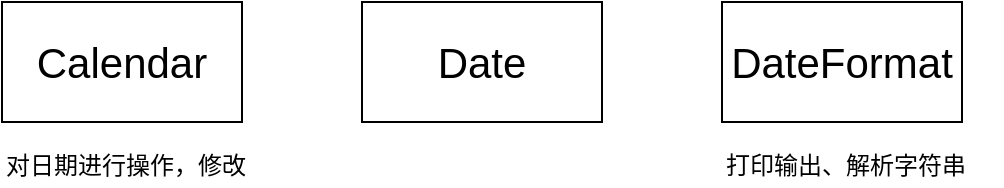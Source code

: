 <mxfile version="12.2.9" type="github" pages="2">
  <diagram name="Page-1" id="8378b5f6-a2b2-b727-a746-972ab9d02e00">
    <mxGraphModel dx="1422" dy="762" grid="1" gridSize="10" guides="1" tooltips="1" connect="0" arrows="1" fold="1" page="1" pageScale="1.5" pageWidth="1169" pageHeight="827" background="#ffffff" math="0" shadow="0">
      <root>
        <mxCell id="0"/>
        <mxCell id="1" parent="0"/>
        <mxCell id="XQnTNOkBBtBdeSh8OOss-278" value="&lt;font style=&quot;font-size: 21px&quot;&gt;Calendar&lt;/font&gt;" style="rounded=0;whiteSpace=wrap;html=1;" parent="1" vertex="1">
          <mxGeometry x="20" y="20" width="120" height="60" as="geometry"/>
        </mxCell>
        <mxCell id="XQnTNOkBBtBdeSh8OOss-279" value="&lt;font style=&quot;font-size: 21px&quot;&gt;Date&lt;/font&gt;" style="rounded=0;whiteSpace=wrap;html=1;" parent="1" vertex="1">
          <mxGeometry x="200" y="20" width="120" height="60" as="geometry"/>
        </mxCell>
        <mxCell id="XQnTNOkBBtBdeSh8OOss-280" value="&lt;span style=&quot;font-size: 21px&quot;&gt;DateFormat&lt;/span&gt;" style="rounded=0;whiteSpace=wrap;html=1;" parent="1" vertex="1">
          <mxGeometry x="380" y="20" width="120" height="60" as="geometry"/>
        </mxCell>
        <mxCell id="XQnTNOkBBtBdeSh8OOss-281" value="对日期进行操作，修改" style="text;html=1;resizable=0;points=[];autosize=1;align=left;verticalAlign=top;spacingTop=-4;" parent="1" vertex="1">
          <mxGeometry x="20" y="92" width="140" height="20" as="geometry"/>
        </mxCell>
        <mxCell id="XQnTNOkBBtBdeSh8OOss-283" value="打印输出、解析字符串" style="text;html=1;resizable=0;points=[];autosize=1;align=left;verticalAlign=top;spacingTop=-4;" parent="1" vertex="1">
          <mxGeometry x="380" y="92" width="140" height="20" as="geometry"/>
        </mxCell>
      </root>
    </mxGraphModel>
  </diagram>
  <diagram id="tZlGKcqwbD7kYuvNEPwW" name="志愿者 web">
    <mxGraphModel dx="2355" dy="1455" grid="1" gridSize="10" guides="1" tooltips="1" connect="1" arrows="1" fold="1" page="1" pageScale="1" pageWidth="1169" pageHeight="827" math="0" shadow="0">
      <root>
        <mxCell id="_pgz1n5AA6OWYH4z-gP1-0"/>
        <mxCell id="_pgz1n5AA6OWYH4z-gP1-1" parent="_pgz1n5AA6OWYH4z-gP1-0"/>
        <mxCell id="_pgz1n5AA6OWYH4z-gP1-2" value="" style="rounded=0;whiteSpace=wrap;html=1;" vertex="1" parent="_pgz1n5AA6OWYH4z-gP1-1">
          <mxGeometry x="120" y="90" width="1000" height="1290" as="geometry"/>
        </mxCell>
        <mxCell id="_pgz1n5AA6OWYH4z-gP1-3" value="" style="endArrow=none;html=1;" edge="1" parent="_pgz1n5AA6OWYH4z-gP1-1" target="_pgz1n5AA6OWYH4z-gP1-2">
          <mxGeometry width="50" height="50" relative="1" as="geometry">
            <mxPoint x="120" y="180" as="sourcePoint"/>
            <mxPoint x="170" y="130" as="targetPoint"/>
          </mxGeometry>
        </mxCell>
        <mxCell id="_pgz1n5AA6OWYH4z-gP1-4" value="面包屑" style="rounded=0;whiteSpace=wrap;html=1;fontSize=27;" vertex="1" parent="_pgz1n5AA6OWYH4z-gP1-1">
          <mxGeometry x="120" y="90" width="1000" height="90" as="geometry"/>
        </mxCell>
        <mxCell id="_pgz1n5AA6OWYH4z-gP1-6" value="" style="rounded=0;whiteSpace=wrap;html=1;" vertex="1" parent="_pgz1n5AA6OWYH4z-gP1-1">
          <mxGeometry x="120" y="180" width="700" height="1200" as="geometry"/>
        </mxCell>
        <mxCell id="_pgz1n5AA6OWYH4z-gP1-7" value="" style="rounded=0;whiteSpace=wrap;html=1;" vertex="1" parent="_pgz1n5AA6OWYH4z-gP1-1">
          <mxGeometry x="850" y="317" width="230" height="644" as="geometry"/>
        </mxCell>
        <mxCell id="_pgz1n5AA6OWYH4z-gP1-12" value="搜索框" style="rounded=0;whiteSpace=wrap;html=1;fontSize=27;" vertex="1" parent="_pgz1n5AA6OWYH4z-gP1-1">
          <mxGeometry x="850" y="317" width="230" height="64" as="geometry"/>
        </mxCell>
        <mxCell id="_pgz1n5AA6OWYH4z-gP1-13" value="分类" style="rounded=0;whiteSpace=wrap;html=1;fontSize=27;" vertex="1" parent="_pgz1n5AA6OWYH4z-gP1-1">
          <mxGeometry x="860" y="390" width="210" height="170" as="geometry"/>
        </mxCell>
        <mxCell id="_pgz1n5AA6OWYH4z-gP1-14" style="edgeStyle=orthogonalEdgeStyle;rounded=0;orthogonalLoop=1;jettySize=auto;html=1;exitX=0.5;exitY=1;exitDx=0;exitDy=0;fontSize=27;" edge="1" parent="_pgz1n5AA6OWYH4z-gP1-1" source="_pgz1n5AA6OWYH4z-gP1-13" target="_pgz1n5AA6OWYH4z-gP1-13">
          <mxGeometry relative="1" as="geometry"/>
        </mxCell>
        <mxCell id="_pgz1n5AA6OWYH4z-gP1-16" value="最新活动" style="rounded=0;whiteSpace=wrap;html=1;fontSize=27;" vertex="1" parent="_pgz1n5AA6OWYH4z-gP1-1">
          <mxGeometry x="860" y="580" width="210" height="170" as="geometry"/>
        </mxCell>
        <mxCell id="_pgz1n5AA6OWYH4z-gP1-17" value="热门活动" style="rounded=0;whiteSpace=wrap;html=1;fontSize=27;" vertex="1" parent="_pgz1n5AA6OWYH4z-gP1-1">
          <mxGeometry x="860" y="770" width="210" height="170" as="geometry"/>
        </mxCell>
        <mxCell id="_pgz1n5AA6OWYH4z-gP1-23" value="" style="group" vertex="1" connectable="0" parent="_pgz1n5AA6OWYH4z-gP1-1">
          <mxGeometry x="190" y="260" width="250" height="293" as="geometry"/>
        </mxCell>
        <mxCell id="_pgz1n5AA6OWYH4z-gP1-8" value="" style="rounded=0;whiteSpace=wrap;html=1;" vertex="1" parent="_pgz1n5AA6OWYH4z-gP1-23">
          <mxGeometry width="250" height="293" as="geometry"/>
        </mxCell>
        <mxCell id="_pgz1n5AA6OWYH4z-gP1-10" value="" style="rounded=0;whiteSpace=wrap;html=1;" vertex="1" parent="_pgz1n5AA6OWYH4z-gP1-23">
          <mxGeometry width="250" height="163" as="geometry"/>
        </mxCell>
        <mxCell id="_pgz1n5AA6OWYH4z-gP1-11" value="&amp;nbsp; 标题" style="text;html=1;strokeColor=none;fillColor=none;align=left;verticalAlign=middle;whiteSpace=wrap;rounded=0;fontSize=25;fontStyle=1" vertex="1" parent="_pgz1n5AA6OWYH4z-gP1-23">
          <mxGeometry y="163" width="100" height="50" as="geometry"/>
        </mxCell>
        <mxCell id="_pgz1n5AA6OWYH4z-gP1-18" value="&lt;div style=&quot;text-align: justify; font-size: 15px;&quot;&gt;&lt;span style=&quot;font-size: 15px;&quot;&gt;&amp;nbsp; 组织 / 时间&lt;/span&gt;&lt;/div&gt;" style="text;html=1;strokeColor=none;fillColor=none;align=left;verticalAlign=middle;whiteSpace=wrap;rounded=0;fontSize=15;" vertex="1" parent="_pgz1n5AA6OWYH4z-gP1-23">
          <mxGeometry y="223" width="205" height="20" as="geometry"/>
        </mxCell>
        <mxCell id="_pgz1n5AA6OWYH4z-gP1-19" value="&amp;nbsp; 时长" style="text;html=1;strokeColor=none;fillColor=none;align=left;verticalAlign=middle;whiteSpace=wrap;rounded=0;fontSize=20;fontFamily=Helvetica;fontStyle=0" vertex="1" parent="_pgz1n5AA6OWYH4z-gP1-23">
          <mxGeometry y="243" width="100" height="50" as="geometry"/>
        </mxCell>
        <mxCell id="_pgz1n5AA6OWYH4z-gP1-21" value="类型" style="text;html=1;strokeColor=none;fillColor=none;align=center;verticalAlign=middle;whiteSpace=wrap;rounded=0;fontFamily=Comic Sans MS;fontSize=15;" vertex="1" parent="_pgz1n5AA6OWYH4z-gP1-23">
          <mxGeometry x="105" y="243" width="40" height="50" as="geometry"/>
        </mxCell>
        <mxCell id="_pgz1n5AA6OWYH4z-gP1-22" value="剩余 * 人&lt;br style=&quot;font-size: 10px;&quot;&gt;已报名 * 人" style="text;html=1;strokeColor=none;fillColor=none;align=right;verticalAlign=middle;whiteSpace=wrap;rounded=0;fontFamily=Comic Sans MS;fontSize=10;" vertex="1" parent="_pgz1n5AA6OWYH4z-gP1-23">
          <mxGeometry x="170" y="243" width="80" height="50" as="geometry"/>
        </mxCell>
        <mxCell id="_pgz1n5AA6OWYH4z-gP1-24" value="" style="group" vertex="1" connectable="0" parent="_pgz1n5AA6OWYH4z-gP1-1">
          <mxGeometry x="500" y="260" width="250" height="293" as="geometry"/>
        </mxCell>
        <mxCell id="_pgz1n5AA6OWYH4z-gP1-25" value="" style="rounded=0;whiteSpace=wrap;html=1;" vertex="1" parent="_pgz1n5AA6OWYH4z-gP1-24">
          <mxGeometry width="250" height="293" as="geometry"/>
        </mxCell>
        <mxCell id="_pgz1n5AA6OWYH4z-gP1-26" value="" style="rounded=0;whiteSpace=wrap;html=1;" vertex="1" parent="_pgz1n5AA6OWYH4z-gP1-24">
          <mxGeometry width="250" height="163" as="geometry"/>
        </mxCell>
        <mxCell id="_pgz1n5AA6OWYH4z-gP1-27" value="&amp;nbsp; 标题" style="text;html=1;strokeColor=none;fillColor=none;align=left;verticalAlign=middle;whiteSpace=wrap;rounded=0;fontSize=25;fontStyle=1" vertex="1" parent="_pgz1n5AA6OWYH4z-gP1-24">
          <mxGeometry y="163" width="100" height="50" as="geometry"/>
        </mxCell>
        <mxCell id="_pgz1n5AA6OWYH4z-gP1-28" value="&lt;div style=&quot;text-align: justify; font-size: 15px;&quot;&gt;&lt;span style=&quot;font-size: 15px;&quot;&gt;&amp;nbsp; 组织 / 时间&lt;/span&gt;&lt;/div&gt;" style="text;html=1;strokeColor=none;fillColor=none;align=left;verticalAlign=middle;whiteSpace=wrap;rounded=0;fontSize=15;" vertex="1" parent="_pgz1n5AA6OWYH4z-gP1-24">
          <mxGeometry y="223" width="205" height="20" as="geometry"/>
        </mxCell>
        <mxCell id="_pgz1n5AA6OWYH4z-gP1-29" value="&amp;nbsp; 时长" style="text;html=1;strokeColor=none;fillColor=none;align=left;verticalAlign=middle;whiteSpace=wrap;rounded=0;fontSize=20;fontFamily=Helvetica;fontStyle=0" vertex="1" parent="_pgz1n5AA6OWYH4z-gP1-24">
          <mxGeometry y="243" width="100" height="50" as="geometry"/>
        </mxCell>
        <mxCell id="_pgz1n5AA6OWYH4z-gP1-30" value="类型" style="text;html=1;strokeColor=none;fillColor=none;align=center;verticalAlign=middle;whiteSpace=wrap;rounded=0;fontFamily=Comic Sans MS;fontSize=15;" vertex="1" parent="_pgz1n5AA6OWYH4z-gP1-24">
          <mxGeometry x="105" y="243" width="40" height="50" as="geometry"/>
        </mxCell>
        <mxCell id="_pgz1n5AA6OWYH4z-gP1-31" value="剩余 * 人&lt;br style=&quot;font-size: 10px;&quot;&gt;已报名 * 人" style="text;html=1;strokeColor=none;fillColor=none;align=right;verticalAlign=middle;whiteSpace=wrap;rounded=0;fontFamily=Comic Sans MS;fontSize=10;" vertex="1" parent="_pgz1n5AA6OWYH4z-gP1-24">
          <mxGeometry x="170" y="243" width="80" height="50" as="geometry"/>
        </mxCell>
        <mxCell id="_pgz1n5AA6OWYH4z-gP1-32" value="" style="group" vertex="1" connectable="0" parent="_pgz1n5AA6OWYH4z-gP1-1">
          <mxGeometry x="190" y="610" width="250" height="293" as="geometry"/>
        </mxCell>
        <mxCell id="_pgz1n5AA6OWYH4z-gP1-33" value="" style="rounded=0;whiteSpace=wrap;html=1;" vertex="1" parent="_pgz1n5AA6OWYH4z-gP1-32">
          <mxGeometry width="250" height="293" as="geometry"/>
        </mxCell>
        <mxCell id="_pgz1n5AA6OWYH4z-gP1-34" value="" style="rounded=0;whiteSpace=wrap;html=1;" vertex="1" parent="_pgz1n5AA6OWYH4z-gP1-32">
          <mxGeometry width="250" height="163" as="geometry"/>
        </mxCell>
        <mxCell id="_pgz1n5AA6OWYH4z-gP1-35" value="&amp;nbsp; 标题" style="text;html=1;strokeColor=none;fillColor=none;align=left;verticalAlign=middle;whiteSpace=wrap;rounded=0;fontSize=25;fontStyle=1" vertex="1" parent="_pgz1n5AA6OWYH4z-gP1-32">
          <mxGeometry y="163" width="100" height="50" as="geometry"/>
        </mxCell>
        <mxCell id="_pgz1n5AA6OWYH4z-gP1-36" value="&lt;div style=&quot;text-align: justify; font-size: 15px;&quot;&gt;&lt;span style=&quot;font-size: 15px;&quot;&gt;&amp;nbsp; 组织 / 时间&lt;/span&gt;&lt;/div&gt;" style="text;html=1;strokeColor=none;fillColor=none;align=left;verticalAlign=middle;whiteSpace=wrap;rounded=0;fontSize=15;" vertex="1" parent="_pgz1n5AA6OWYH4z-gP1-32">
          <mxGeometry y="223" width="205" height="20" as="geometry"/>
        </mxCell>
        <mxCell id="_pgz1n5AA6OWYH4z-gP1-37" value="&amp;nbsp; 时长" style="text;html=1;strokeColor=none;fillColor=none;align=left;verticalAlign=middle;whiteSpace=wrap;rounded=0;fontSize=20;fontFamily=Helvetica;fontStyle=0" vertex="1" parent="_pgz1n5AA6OWYH4z-gP1-32">
          <mxGeometry y="243" width="100" height="50" as="geometry"/>
        </mxCell>
        <mxCell id="_pgz1n5AA6OWYH4z-gP1-38" value="类型" style="text;html=1;strokeColor=none;fillColor=none;align=center;verticalAlign=middle;whiteSpace=wrap;rounded=0;fontFamily=Comic Sans MS;fontSize=15;" vertex="1" parent="_pgz1n5AA6OWYH4z-gP1-32">
          <mxGeometry x="105" y="243" width="40" height="50" as="geometry"/>
        </mxCell>
        <mxCell id="_pgz1n5AA6OWYH4z-gP1-39" value="剩余 * 人&lt;br style=&quot;font-size: 10px;&quot;&gt;已报名 * 人" style="text;html=1;strokeColor=none;fillColor=none;align=right;verticalAlign=middle;whiteSpace=wrap;rounded=0;fontFamily=Comic Sans MS;fontSize=10;" vertex="1" parent="_pgz1n5AA6OWYH4z-gP1-32">
          <mxGeometry x="170" y="243" width="80" height="50" as="geometry"/>
        </mxCell>
        <mxCell id="_pgz1n5AA6OWYH4z-gP1-40" value="" style="group" vertex="1" connectable="0" parent="_pgz1n5AA6OWYH4z-gP1-1">
          <mxGeometry x="500" y="610" width="250" height="293" as="geometry"/>
        </mxCell>
        <mxCell id="_pgz1n5AA6OWYH4z-gP1-41" value="" style="rounded=0;whiteSpace=wrap;html=1;" vertex="1" parent="_pgz1n5AA6OWYH4z-gP1-40">
          <mxGeometry width="250" height="293" as="geometry"/>
        </mxCell>
        <mxCell id="_pgz1n5AA6OWYH4z-gP1-42" value="" style="rounded=0;whiteSpace=wrap;html=1;" vertex="1" parent="_pgz1n5AA6OWYH4z-gP1-40">
          <mxGeometry width="250" height="163" as="geometry"/>
        </mxCell>
        <mxCell id="_pgz1n5AA6OWYH4z-gP1-43" value="&amp;nbsp; 标题" style="text;html=1;strokeColor=none;fillColor=none;align=left;verticalAlign=middle;whiteSpace=wrap;rounded=0;fontSize=25;fontStyle=1" vertex="1" parent="_pgz1n5AA6OWYH4z-gP1-40">
          <mxGeometry y="163" width="100" height="50" as="geometry"/>
        </mxCell>
        <mxCell id="_pgz1n5AA6OWYH4z-gP1-44" value="&lt;div style=&quot;text-align: justify; font-size: 15px;&quot;&gt;&lt;span style=&quot;font-size: 15px;&quot;&gt;&amp;nbsp; 组织 / 时间&lt;/span&gt;&lt;/div&gt;" style="text;html=1;strokeColor=none;fillColor=none;align=left;verticalAlign=middle;whiteSpace=wrap;rounded=0;fontSize=15;" vertex="1" parent="_pgz1n5AA6OWYH4z-gP1-40">
          <mxGeometry y="223" width="205" height="20" as="geometry"/>
        </mxCell>
        <mxCell id="_pgz1n5AA6OWYH4z-gP1-45" value="&amp;nbsp; 时长" style="text;html=1;strokeColor=none;fillColor=none;align=left;verticalAlign=middle;whiteSpace=wrap;rounded=0;fontSize=20;fontFamily=Helvetica;fontStyle=0" vertex="1" parent="_pgz1n5AA6OWYH4z-gP1-40">
          <mxGeometry y="243" width="100" height="50" as="geometry"/>
        </mxCell>
        <mxCell id="_pgz1n5AA6OWYH4z-gP1-46" value="类型" style="text;html=1;strokeColor=none;fillColor=none;align=center;verticalAlign=middle;whiteSpace=wrap;rounded=0;fontFamily=Comic Sans MS;fontSize=15;" vertex="1" parent="_pgz1n5AA6OWYH4z-gP1-40">
          <mxGeometry x="105" y="243" width="40" height="50" as="geometry"/>
        </mxCell>
        <mxCell id="_pgz1n5AA6OWYH4z-gP1-47" value="剩余 * 人&lt;br style=&quot;font-size: 10px;&quot;&gt;已报名 * 人" style="text;html=1;strokeColor=none;fillColor=none;align=right;verticalAlign=middle;whiteSpace=wrap;rounded=0;fontFamily=Comic Sans MS;fontSize=10;" vertex="1" parent="_pgz1n5AA6OWYH4z-gP1-40">
          <mxGeometry x="170" y="243" width="80" height="50" as="geometry"/>
        </mxCell>
        <mxCell id="_pgz1n5AA6OWYH4z-gP1-48" value="" style="group" vertex="1" connectable="0" parent="_pgz1n5AA6OWYH4z-gP1-1">
          <mxGeometry x="190" y="960" width="250" height="293" as="geometry"/>
        </mxCell>
        <mxCell id="_pgz1n5AA6OWYH4z-gP1-49" value="" style="rounded=0;whiteSpace=wrap;html=1;" vertex="1" parent="_pgz1n5AA6OWYH4z-gP1-48">
          <mxGeometry width="250" height="293" as="geometry"/>
        </mxCell>
        <mxCell id="_pgz1n5AA6OWYH4z-gP1-50" value="" style="rounded=0;whiteSpace=wrap;html=1;" vertex="1" parent="_pgz1n5AA6OWYH4z-gP1-48">
          <mxGeometry width="250" height="163" as="geometry"/>
        </mxCell>
        <mxCell id="_pgz1n5AA6OWYH4z-gP1-51" value="&amp;nbsp; 标题" style="text;html=1;strokeColor=none;fillColor=none;align=left;verticalAlign=middle;whiteSpace=wrap;rounded=0;fontSize=25;fontStyle=1" vertex="1" parent="_pgz1n5AA6OWYH4z-gP1-48">
          <mxGeometry y="163" width="100" height="50" as="geometry"/>
        </mxCell>
        <mxCell id="_pgz1n5AA6OWYH4z-gP1-52" value="&lt;div style=&quot;text-align: justify; font-size: 15px;&quot;&gt;&lt;span style=&quot;font-size: 15px;&quot;&gt;&amp;nbsp; 组织 / 时间&lt;/span&gt;&lt;/div&gt;" style="text;html=1;strokeColor=none;fillColor=none;align=left;verticalAlign=middle;whiteSpace=wrap;rounded=0;fontSize=15;" vertex="1" parent="_pgz1n5AA6OWYH4z-gP1-48">
          <mxGeometry y="223" width="205" height="20" as="geometry"/>
        </mxCell>
        <mxCell id="_pgz1n5AA6OWYH4z-gP1-53" value="&amp;nbsp; 时长" style="text;html=1;strokeColor=none;fillColor=none;align=left;verticalAlign=middle;whiteSpace=wrap;rounded=0;fontSize=20;fontFamily=Helvetica;fontStyle=0" vertex="1" parent="_pgz1n5AA6OWYH4z-gP1-48">
          <mxGeometry y="243" width="100" height="50" as="geometry"/>
        </mxCell>
        <mxCell id="_pgz1n5AA6OWYH4z-gP1-54" value="类型" style="text;html=1;strokeColor=none;fillColor=none;align=center;verticalAlign=middle;whiteSpace=wrap;rounded=0;fontFamily=Comic Sans MS;fontSize=15;" vertex="1" parent="_pgz1n5AA6OWYH4z-gP1-48">
          <mxGeometry x="105" y="243" width="40" height="50" as="geometry"/>
        </mxCell>
        <mxCell id="_pgz1n5AA6OWYH4z-gP1-55" value="剩余 * 人&lt;br style=&quot;font-size: 10px;&quot;&gt;已报名 * 人" style="text;html=1;strokeColor=none;fillColor=none;align=right;verticalAlign=middle;whiteSpace=wrap;rounded=0;fontFamily=Comic Sans MS;fontSize=10;" vertex="1" parent="_pgz1n5AA6OWYH4z-gP1-48">
          <mxGeometry x="170" y="243" width="80" height="50" as="geometry"/>
        </mxCell>
        <mxCell id="_pgz1n5AA6OWYH4z-gP1-56" value="" style="group" vertex="1" connectable="0" parent="_pgz1n5AA6OWYH4z-gP1-1">
          <mxGeometry x="500" y="960" width="250" height="293" as="geometry"/>
        </mxCell>
        <mxCell id="_pgz1n5AA6OWYH4z-gP1-57" value="" style="rounded=0;whiteSpace=wrap;html=1;" vertex="1" parent="_pgz1n5AA6OWYH4z-gP1-56">
          <mxGeometry width="250" height="293" as="geometry"/>
        </mxCell>
        <mxCell id="_pgz1n5AA6OWYH4z-gP1-58" value="" style="rounded=0;whiteSpace=wrap;html=1;" vertex="1" parent="_pgz1n5AA6OWYH4z-gP1-56">
          <mxGeometry width="250" height="163" as="geometry"/>
        </mxCell>
        <mxCell id="_pgz1n5AA6OWYH4z-gP1-59" value="&amp;nbsp; 标题" style="text;html=1;strokeColor=none;fillColor=none;align=left;verticalAlign=middle;whiteSpace=wrap;rounded=0;fontSize=25;fontStyle=1" vertex="1" parent="_pgz1n5AA6OWYH4z-gP1-56">
          <mxGeometry y="163" width="100" height="50" as="geometry"/>
        </mxCell>
        <mxCell id="_pgz1n5AA6OWYH4z-gP1-60" value="&lt;div style=&quot;text-align: justify; font-size: 15px;&quot;&gt;&lt;span style=&quot;font-size: 15px;&quot;&gt;&amp;nbsp; 组织 / 时间&lt;/span&gt;&lt;/div&gt;" style="text;html=1;strokeColor=none;fillColor=none;align=left;verticalAlign=middle;whiteSpace=wrap;rounded=0;fontSize=15;" vertex="1" parent="_pgz1n5AA6OWYH4z-gP1-56">
          <mxGeometry y="223" width="205" height="20" as="geometry"/>
        </mxCell>
        <mxCell id="_pgz1n5AA6OWYH4z-gP1-61" value="&amp;nbsp; 时长" style="text;html=1;strokeColor=none;fillColor=none;align=left;verticalAlign=middle;whiteSpace=wrap;rounded=0;fontSize=20;fontFamily=Helvetica;fontStyle=0" vertex="1" parent="_pgz1n5AA6OWYH4z-gP1-56">
          <mxGeometry y="243" width="100" height="50" as="geometry"/>
        </mxCell>
        <mxCell id="_pgz1n5AA6OWYH4z-gP1-62" value="类型" style="text;html=1;strokeColor=none;fillColor=none;align=center;verticalAlign=middle;whiteSpace=wrap;rounded=0;fontFamily=Comic Sans MS;fontSize=15;" vertex="1" parent="_pgz1n5AA6OWYH4z-gP1-56">
          <mxGeometry x="105" y="243" width="40" height="50" as="geometry"/>
        </mxCell>
        <mxCell id="_pgz1n5AA6OWYH4z-gP1-63" value="剩余 * 人&lt;br style=&quot;font-size: 10px;&quot;&gt;已报名 * 人" style="text;html=1;strokeColor=none;fillColor=none;align=right;verticalAlign=middle;whiteSpace=wrap;rounded=0;fontFamily=Comic Sans MS;fontSize=10;" vertex="1" parent="_pgz1n5AA6OWYH4z-gP1-56">
          <mxGeometry x="170" y="243" width="80" height="50" as="geometry"/>
        </mxCell>
        <mxCell id="_pgz1n5AA6OWYH4z-gP1-64" value="" style="rounded=0;whiteSpace=wrap;html=1;fontFamily=Helvetica;fontSize=27;align=left;" vertex="1" parent="_pgz1n5AA6OWYH4z-gP1-1">
          <mxGeometry x="190" y="1290" width="560" height="60" as="geometry"/>
        </mxCell>
        <mxCell id="_pgz1n5AA6OWYH4z-gP1-65" value="页码" style="text;html=1;strokeColor=none;fillColor=none;align=center;verticalAlign=middle;whiteSpace=wrap;rounded=0;fontFamily=Helvetica;fontSize=27;" vertex="1" parent="_pgz1n5AA6OWYH4z-gP1-1">
          <mxGeometry x="190" y="1310" width="100" height="20" as="geometry"/>
        </mxCell>
        <mxCell id="_pgz1n5AA6OWYH4z-gP1-68" value="页数" style="text;html=1;strokeColor=none;fillColor=none;align=center;verticalAlign=middle;whiteSpace=wrap;rounded=0;fontFamily=Helvetica;fontSize=27;" vertex="1" parent="_pgz1n5AA6OWYH4z-gP1-1">
          <mxGeometry x="630" y="1310" width="95" height="20" as="geometry"/>
        </mxCell>
      </root>
    </mxGraphModel>
  </diagram>
</mxfile>
